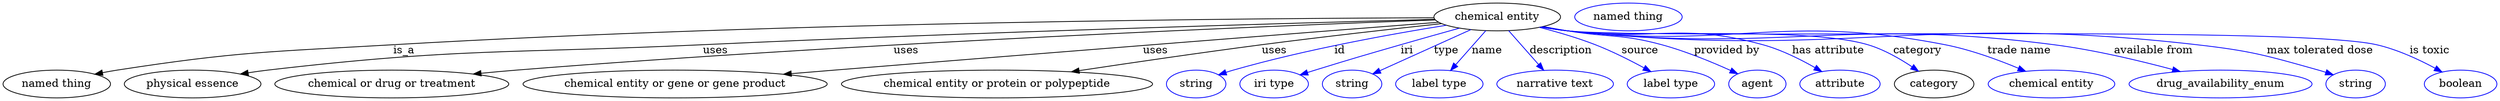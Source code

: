 digraph {
	graph [bb="0,0,3225.3,123"];
	node [label="\N"];
	"chemical entity"	[height=0.5,
		label="chemical entity",
		pos="1933.5,105",
		width=2.2748];
	"named thing"	[height=0.5,
		pos="69.544,18",
		width=1.9318];
	"chemical entity" -> "named thing"	[label=is_a,
		lp="519.54,61.5",
		pos="e,119.53,30.701 1851.8,103.93 1633.1,103.33 1017.1,98.877 505.54,69 346.47,59.709 306.05,60.137 148.54,36 142.36,35.052 135.92,33.917 \
129.52,32.691"];
	"physical essence"	[height=0.5,
		pos="245.54,18",
		width=2.4553];
	"chemical entity" -> "physical essence"	[label=uses,
		lp="921.04,61.5",
		pos="e,307.6,30.854 1852.8,101.93 1679.2,97.342 1257.6,85.388 904.54,69 655.05,57.421 591.65,64.724 343.54,36 335.16,35.029 326.41,33.81 \
317.73,32.472"];
	"chemical or drug or treatment"	[height=0.5,
		pos="503.54,18",
		width=4.2066];
	"chemical entity" -> "chemical or drug or treatment"	[label=uses,
		lp="1169,61.5",
		pos="e,608.9,30.979 1853.2,101.17 1652.4,93.787 1112.5,71.954 663.54,36 649.18,34.85 634.1,33.472 619.19,32.007"];
	"chemical entity or gene or gene product"	[height=0.5,
		pos="869.54,18",
		width=5.4703];
	"chemical entity" -> "chemical entity or gene or gene product"	[label=uses,
		lp="1492,61.5",
		pos="e,1010,30.64 1857.8,98.095 1708.2,86.417 1364.5,59.465 1075.5,36 1057.6,34.541 1038.7,33 1020,31.466"];
	"chemical entity or protein or polypeptide"	[height=0.5,
		pos="1285.5,18",
		width=5.5967];
	"chemical entity" -> "chemical entity or protein or polypeptide"	[label=uses,
		lp="1645,61.5",
		pos="e,1381.9,33.849 1861.4,96.345 1799.5,89.635 1708.1,79.359 1628.5,69 1549.2,58.67 1459.8,45.587 1392.1,35.395"];
	id	[color=blue,
		height=0.5,
		label=string,
		pos="1543.5,18",
		width=1.0652];
	"chemical entity" -> id	[color=blue,
		label=id,
		lp="1729.5,61.5",
		pos="e,1572.5,29.922 1867.9,94.235 1798.4,83.152 1686.1,63.041 1591.5,36 1588.4,35.113 1585.2,34.133 1582.1,33.106",
		style=solid];
	iri	[color=blue,
		height=0.5,
		label="iri type",
		pos="1644.5,18",
		width=1.2277];
	"chemical entity" -> iri	[color=blue,
		label=iri,
		lp="1816.5,61.5",
		pos="e,1678.2,29.681 1884.5,90.495 1861.4,84.082 1833.5,76.249 1808.5,69 1759.5,54.785 1747.3,50.997 1698.5,36 1695.1,34.926 1691.4,33.805 \
1687.8,32.674",
		style=solid];
	type	[color=blue,
		height=0.5,
		label=string,
		pos="1745.5,18",
		width=1.0652];
	"chemical entity" -> type	[color=blue,
		label=type,
		lp="1867.5,61.5",
		pos="e,1772.3,31.117 1899.5,88.607 1866.1,73.52 1815.5,50.612 1781.5,35.24",
		style=solid];
	name	[color=blue,
		height=0.5,
		label="label type",
		pos="1858.5,18",
		width=1.5707];
	"chemical entity" -> name	[color=blue,
		label=name,
		lp="1920.5,61.5",
		pos="e,1873.1,35.469 1918.7,87.207 1907.7,74.669 1892.4,57.35 1880,43.302",
		style=solid];
	description	[color=blue,
		height=0.5,
		label="narrative text",
		pos="2008.5,18",
		width=2.0943];
	"chemical entity" -> description	[color=blue,
		label=description,
		lp="2016,61.5",
		pos="e,1993.8,35.758 1948.4,87.207 1959.4,74.75 1974.5,57.573 1986.9,43.574",
		style=solid];
	source	[color=blue,
		height=0.5,
		label="label type",
		pos="2158.5,18",
		width=1.5707];
	"chemical entity" -> source	[color=blue,
		label=source,
		lp="2118.5,61.5",
		pos="e,2132.6,34.075 1988.1,91.557 2010.8,85.707 2037.3,78.023 2060.5,69 2082.2,60.602 2105.3,48.916 2123.7,38.953",
		style=solid];
	"provided by"	[color=blue,
		height=0.5,
		label=agent,
		pos="2270.5,18",
		width=1.0291];
	"chemical entity" -> "provided by"	[color=blue,
		label="provided by",
		lp="2231,61.5",
		pos="e,2245,31.378 1992.5,92.494 2002.9,90.585 2013.5,88.682 2023.5,87 2078,77.871 2093.2,83.433 2146.5,69 2177.6,60.596 2211.4,46.635 \
2235.8,35.599",
		style=solid];
	"has attribute"	[color=blue,
		height=0.5,
		label=attribute,
		pos="2377.5,18",
		width=1.4443];
	"chemical entity" -> "has attribute"	[color=blue,
		label="has attribute",
		lp="2362.5,61.5",
		pos="e,2354,34.138 1991,92.12 2001.8,90.184 2013,88.368 2023.5,87 2135.8,72.473 2168.4,98.881 2277.5,69 2301.4,62.482 2326.2,50.099 2345.2,\
39.287",
		style=solid];
	category	[height=0.5,
		pos="2498.5,18",
		width=1.4263];
	"chemical entity" -> category	[color=blue,
		label=category,
		lp="2478,61.5",
		pos="e,2478.2,34.817 1990.5,91.993 2001.4,90.044 2012.8,88.256 2023.5,87 2109.7,76.924 2330.4,93.719 2413.5,69 2433.8,62.991 2454.2,51.187 \
2470,40.557",
		style=solid];
	"trade name"	[color=blue,
		height=0.5,
		label="chemical entity",
		pos="2649.5,18",
		width=2.2748];
	"chemical entity" -> "trade name"	[color=blue,
		label="trade name",
		lp="2608.5,61.5",
		pos="e,2616.3,34.587 1990.5,91.911 2001.4,89.97 2012.8,88.205 2023.5,87 2240.1,62.708 2299.7,111.12 2513.5,69 2545.9,62.634 2580.7,49.702 \
2607,38.585",
		style=solid];
	"available from"	[color=blue,
		height=0.5,
		label=drug_availability_enum,
		pos="2867.5,18",
		width=3.2858];
	"chemical entity" -> "available from"	[color=blue,
		label="available from",
		lp="2783,61.5",
		pos="e,2815.8,34.188 1990,91.926 2001.1,89.957 2012.6,88.179 2023.5,87 2302,56.91 2375.8,105.05 2653.5,69 2705.6,62.25 2763.4,48.33 2805.9,\
36.888",
		style=solid];
	"max tolerated dose"	[color=blue,
		height=0.5,
		label=string,
		pos="3042.5,18",
		width=1.0652];
	"chemical entity" -> "max tolerated dose"	[color=blue,
		label="max tolerated dose",
		lp="2997.5,61.5",
		pos="e,3013.6,29.96 1990,91.869 2001.1,89.905 2012.6,88.143 2023.5,87 2383.9,49.249 2478.6,110.67 2838.5,69 2908.9,60.849 2926.3,55.205 \
2994.5,36 2997.6,35.126 3000.8,34.155 3004,33.133",
		style=solid];
	"is toxic"	[color=blue,
		height=0.5,
		label=boolean,
		pos="3178.5,18",
		width=1.2999];
	"chemical entity" -> "is toxic"	[color=blue,
		label="is toxic",
		lp="3139.5,61.5",
		pos="e,3154.7,33.576 1990,91.827 2001.1,89.866 2012.6,88.117 2023.5,87 2139.3,75.16 2957.1,95.002 3070.5,69 3097.1,62.913 3124.9,49.839 \
3145.7,38.586",
		style=solid];
	"named thing_category"	[color=blue,
		height=0.5,
		label="named thing",
		pos="2102.5,105",
		width=1.9318];
}

